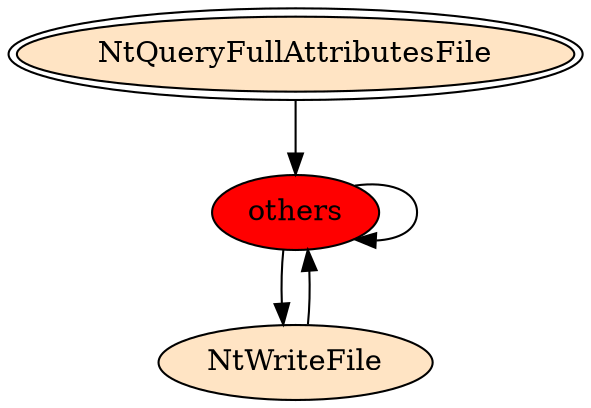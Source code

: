 digraph "./REPORTS/3937/API_PER_CATEGORY/GetFileAttributesEx.exe_3200_Files and I_O (Local file system)_API_per_Category_Transition_Matrix" {
	NtQueryFullAttributesFile [label=NtQueryFullAttributesFile fillcolor=bisque peripheries=2 style=filled]
	others [label=others fillcolor=red style=filled]
	NtQueryFullAttributesFile -> others [label=""]
	others -> others [label=""]
	NtWriteFile [label=NtWriteFile fillcolor=bisque style=filled]
	others -> NtWriteFile [label=""]
	NtWriteFile -> others [label=""]
}
